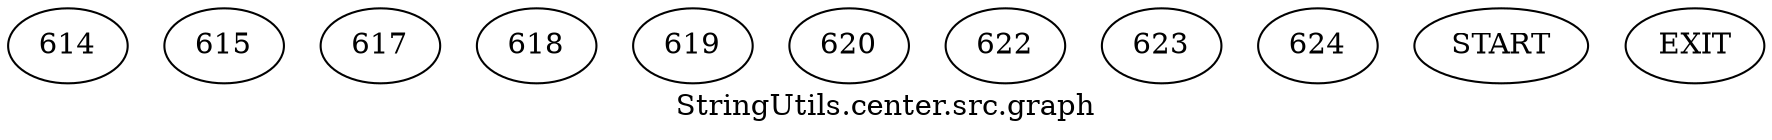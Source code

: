 /* --------------------------------------------------- */
/* Generated by Dr. Garbage Control Flow Graph Factory */
/* http://www.drgarbage.com                            */
/* Version: 4.5.0.201508311741                         */
/* Retrieved on: 2020-01-06 15:45:17.805               */
/* --------------------------------------------------- */
digraph "StringUtils.center.src.graph" {
 graph [label="StringUtils.center.src.graph"];
 2 [label="614" ]
 3 [label="615" ]
 4 [label="617" ]
 5 [label="618" ]
 6 [label="619" ]
 7 [label="620" ]
 8 [label="622" ]
 9 [label="623" ]
 10 [label="624" ]
 11 [label="START" ]
 12 [label="EXIT" ]
 11  2
 2  3
 2  4
 4  5
 5  6
 6  7
 6  8
 8  9
 9  10
 3  12
 7  12
 10  12
}
